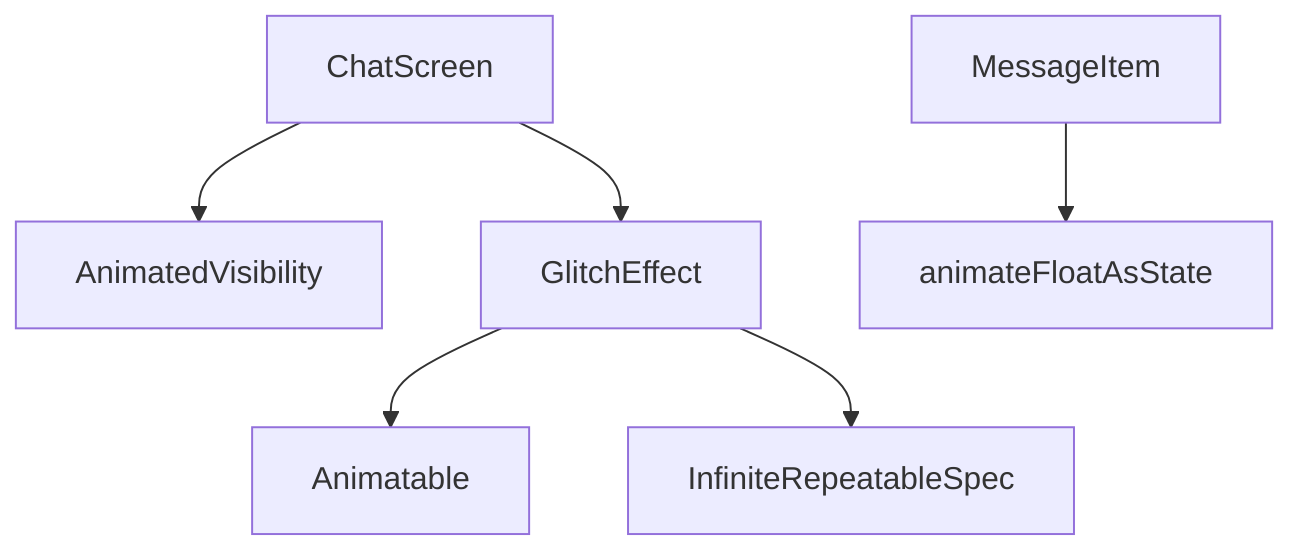 %% Интеграция Jetpack Compose с анимациями
%% Архитектура анимационной системы для эффектов и переходов.
flowchart TD
    ChatScreen --> AnimatedVisibility
    ChatScreen --> GlitchEffect
    MessageItem --> animateFloatAsState
    GlitchEffect --> Animatable
    GlitchEffect --> InfiniteRepeatableSpec